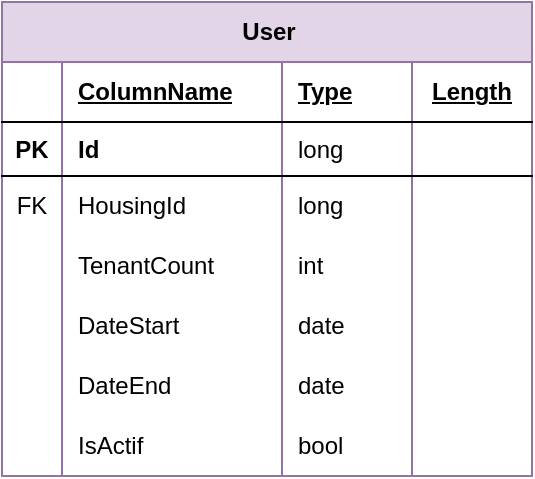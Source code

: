 <mxfile version="22.0.0" type="device">
  <diagram id="R2lEEEUBdFMjLlhIrx00" name="Page-1">
    <mxGraphModel dx="1594" dy="2182" grid="0" gridSize="10" guides="1" tooltips="1" connect="1" arrows="1" fold="1" page="1" pageScale="1" pageWidth="850" pageHeight="1100" background="none" math="0" shadow="0" extFonts="Permanent Marker^https://fonts.googleapis.com/css?family=Permanent+Marker">
      <root>
        <mxCell id="0" />
        <mxCell id="1" parent="0" />
        <mxCell id="c0YyKidaYKN-tbEaieyc-1" value="User" style="shape=table;startSize=30;container=1;collapsible=1;childLayout=tableLayout;fixedRows=1;rowLines=0;fontStyle=1;align=center;resizeLast=1;html=1;fillColor=#e1d5e7;strokeColor=#9673a6;shadow=0;swimlaneLine=1;" vertex="1" parent="1">
          <mxGeometry x="380" y="-480" width="265" height="237" as="geometry" />
        </mxCell>
        <mxCell id="c0YyKidaYKN-tbEaieyc-2" style="shape=tableRow;horizontal=0;startSize=0;swimlaneHead=0;swimlaneBody=0;fillColor=none;collapsible=0;dropTarget=0;points=[[0,0.5],[1,0.5]];portConstraint=eastwest;top=0;left=0;right=0;bottom=1;" vertex="1" parent="c0YyKidaYKN-tbEaieyc-1">
          <mxGeometry y="30" width="265" height="30" as="geometry" />
        </mxCell>
        <mxCell id="c0YyKidaYKN-tbEaieyc-3" style="shape=partialRectangle;connectable=0;fillColor=none;top=0;left=0;bottom=0;right=0;fontStyle=1;overflow=hidden;whiteSpace=wrap;html=1;" vertex="1" parent="c0YyKidaYKN-tbEaieyc-2">
          <mxGeometry width="30" height="30" as="geometry">
            <mxRectangle width="30" height="30" as="alternateBounds" />
          </mxGeometry>
        </mxCell>
        <mxCell id="c0YyKidaYKN-tbEaieyc-4" value="ColumnName" style="shape=partialRectangle;connectable=0;fillColor=none;top=0;left=0;bottom=0;right=0;align=left;spacingLeft=6;fontStyle=5;overflow=hidden;whiteSpace=wrap;html=1;" vertex="1" parent="c0YyKidaYKN-tbEaieyc-2">
          <mxGeometry x="30" width="110.0" height="30" as="geometry">
            <mxRectangle width="110.0" height="30" as="alternateBounds" />
          </mxGeometry>
        </mxCell>
        <mxCell id="c0YyKidaYKN-tbEaieyc-5" value="Type" style="shape=partialRectangle;connectable=0;fillColor=none;top=0;left=0;bottom=0;right=0;align=left;spacingLeft=6;fontStyle=5;overflow=hidden;whiteSpace=wrap;html=1;" vertex="1" parent="c0YyKidaYKN-tbEaieyc-2">
          <mxGeometry x="140.0" width="65.0" height="30" as="geometry">
            <mxRectangle width="65.0" height="30" as="alternateBounds" />
          </mxGeometry>
        </mxCell>
        <mxCell id="c0YyKidaYKN-tbEaieyc-6" value="Length" style="shape=partialRectangle;connectable=0;fillColor=none;top=0;left=0;bottom=0;right=0;align=center;spacingLeft=0;fontStyle=5;overflow=hidden;whiteSpace=wrap;html=1;" vertex="1" parent="c0YyKidaYKN-tbEaieyc-2">
          <mxGeometry x="205" width="60" height="30" as="geometry">
            <mxRectangle width="60" height="30" as="alternateBounds" />
          </mxGeometry>
        </mxCell>
        <mxCell id="c0YyKidaYKN-tbEaieyc-7" value="" style="shape=tableRow;horizontal=0;startSize=0;swimlaneHead=0;swimlaneBody=0;fillColor=none;collapsible=0;dropTarget=0;points=[[0,0.5],[1,0.5]];portConstraint=eastwest;top=0;left=0;right=0;bottom=1;" vertex="1" parent="c0YyKidaYKN-tbEaieyc-1">
          <mxGeometry y="60" width="265" height="27" as="geometry" />
        </mxCell>
        <mxCell id="c0YyKidaYKN-tbEaieyc-8" value="PK" style="shape=partialRectangle;connectable=0;fillColor=none;top=0;left=0;bottom=0;right=0;fontStyle=1;overflow=hidden;whiteSpace=wrap;html=1;" vertex="1" parent="c0YyKidaYKN-tbEaieyc-7">
          <mxGeometry width="30" height="27" as="geometry">
            <mxRectangle width="30" height="27" as="alternateBounds" />
          </mxGeometry>
        </mxCell>
        <mxCell id="c0YyKidaYKN-tbEaieyc-9" value="Id" style="shape=partialRectangle;connectable=0;fillColor=none;top=0;left=0;bottom=0;right=0;align=left;spacingLeft=6;fontStyle=1;overflow=hidden;whiteSpace=wrap;html=1;" vertex="1" parent="c0YyKidaYKN-tbEaieyc-7">
          <mxGeometry x="30" width="110.0" height="27" as="geometry">
            <mxRectangle width="110.0" height="27" as="alternateBounds" />
          </mxGeometry>
        </mxCell>
        <mxCell id="c0YyKidaYKN-tbEaieyc-10" value="long" style="shape=partialRectangle;connectable=0;fillColor=none;top=0;left=0;bottom=0;right=0;align=left;spacingLeft=6;fontStyle=0;overflow=hidden;whiteSpace=wrap;html=1;" vertex="1" parent="c0YyKidaYKN-tbEaieyc-7">
          <mxGeometry x="140.0" width="65.0" height="27" as="geometry">
            <mxRectangle width="65.0" height="27" as="alternateBounds" />
          </mxGeometry>
        </mxCell>
        <mxCell id="c0YyKidaYKN-tbEaieyc-11" style="shape=partialRectangle;connectable=0;fillColor=none;top=0;left=0;bottom=0;right=0;align=left;spacingLeft=0;fontStyle=5;overflow=hidden;whiteSpace=wrap;html=1;" vertex="1" parent="c0YyKidaYKN-tbEaieyc-7">
          <mxGeometry x="205" width="60" height="27" as="geometry">
            <mxRectangle width="60" height="27" as="alternateBounds" />
          </mxGeometry>
        </mxCell>
        <mxCell id="c0YyKidaYKN-tbEaieyc-12" value="" style="shape=tableRow;horizontal=0;startSize=0;swimlaneHead=0;swimlaneBody=0;fillColor=none;collapsible=0;dropTarget=0;points=[[0,0.5],[1,0.5]];portConstraint=eastwest;top=0;left=0;right=0;bottom=0;" vertex="1" parent="c0YyKidaYKN-tbEaieyc-1">
          <mxGeometry y="87" width="265" height="30" as="geometry" />
        </mxCell>
        <mxCell id="c0YyKidaYKN-tbEaieyc-13" value="FK" style="shape=partialRectangle;connectable=0;fillColor=none;top=0;left=0;bottom=0;right=0;editable=1;overflow=hidden;whiteSpace=wrap;html=1;" vertex="1" parent="c0YyKidaYKN-tbEaieyc-12">
          <mxGeometry width="30" height="30" as="geometry">
            <mxRectangle width="30" height="30" as="alternateBounds" />
          </mxGeometry>
        </mxCell>
        <mxCell id="c0YyKidaYKN-tbEaieyc-14" value="HousingId" style="shape=partialRectangle;connectable=0;fillColor=none;top=0;left=0;bottom=0;right=0;align=left;spacingLeft=6;overflow=hidden;whiteSpace=wrap;html=1;" vertex="1" parent="c0YyKidaYKN-tbEaieyc-12">
          <mxGeometry x="30" width="110.0" height="30" as="geometry">
            <mxRectangle width="110.0" height="30" as="alternateBounds" />
          </mxGeometry>
        </mxCell>
        <mxCell id="c0YyKidaYKN-tbEaieyc-15" value="long" style="shape=partialRectangle;connectable=0;fillColor=none;top=0;left=0;bottom=0;right=0;align=left;spacingLeft=6;overflow=hidden;whiteSpace=wrap;html=1;" vertex="1" parent="c0YyKidaYKN-tbEaieyc-12">
          <mxGeometry x="140.0" width="65.0" height="30" as="geometry">
            <mxRectangle width="65.0" height="30" as="alternateBounds" />
          </mxGeometry>
        </mxCell>
        <mxCell id="c0YyKidaYKN-tbEaieyc-16" value="" style="shape=partialRectangle;connectable=0;fillColor=none;top=0;left=0;bottom=0;right=0;align=center;spacingLeft=0;overflow=hidden;whiteSpace=wrap;html=1;" vertex="1" parent="c0YyKidaYKN-tbEaieyc-12">
          <mxGeometry x="205" width="60" height="30" as="geometry">
            <mxRectangle width="60" height="30" as="alternateBounds" />
          </mxGeometry>
        </mxCell>
        <mxCell id="c0YyKidaYKN-tbEaieyc-17" style="shape=tableRow;horizontal=0;startSize=0;swimlaneHead=0;swimlaneBody=0;fillColor=none;collapsible=0;dropTarget=0;points=[[0,0.5],[1,0.5]];portConstraint=eastwest;top=0;left=0;right=0;bottom=0;" vertex="1" parent="c0YyKidaYKN-tbEaieyc-1">
          <mxGeometry y="117" width="265" height="30" as="geometry" />
        </mxCell>
        <mxCell id="c0YyKidaYKN-tbEaieyc-18" style="shape=partialRectangle;connectable=0;fillColor=none;top=0;left=0;bottom=0;right=0;editable=1;overflow=hidden;whiteSpace=wrap;html=1;" vertex="1" parent="c0YyKidaYKN-tbEaieyc-17">
          <mxGeometry width="30" height="30" as="geometry">
            <mxRectangle width="30" height="30" as="alternateBounds" />
          </mxGeometry>
        </mxCell>
        <mxCell id="c0YyKidaYKN-tbEaieyc-19" value="TenantCount" style="shape=partialRectangle;connectable=0;fillColor=none;top=0;left=0;bottom=0;right=0;align=left;spacingLeft=6;overflow=hidden;whiteSpace=wrap;html=1;" vertex="1" parent="c0YyKidaYKN-tbEaieyc-17">
          <mxGeometry x="30" width="110.0" height="30" as="geometry">
            <mxRectangle width="110.0" height="30" as="alternateBounds" />
          </mxGeometry>
        </mxCell>
        <mxCell id="c0YyKidaYKN-tbEaieyc-20" value="int" style="shape=partialRectangle;connectable=0;fillColor=none;top=0;left=0;bottom=0;right=0;align=left;spacingLeft=6;overflow=hidden;whiteSpace=wrap;html=1;" vertex="1" parent="c0YyKidaYKN-tbEaieyc-17">
          <mxGeometry x="140.0" width="65.0" height="30" as="geometry">
            <mxRectangle width="65.0" height="30" as="alternateBounds" />
          </mxGeometry>
        </mxCell>
        <mxCell id="c0YyKidaYKN-tbEaieyc-21" value="" style="shape=partialRectangle;connectable=0;fillColor=none;top=0;left=0;bottom=0;right=0;align=center;spacingLeft=0;overflow=hidden;whiteSpace=wrap;html=1;" vertex="1" parent="c0YyKidaYKN-tbEaieyc-17">
          <mxGeometry x="205" width="60" height="30" as="geometry">
            <mxRectangle width="60" height="30" as="alternateBounds" />
          </mxGeometry>
        </mxCell>
        <mxCell id="c0YyKidaYKN-tbEaieyc-22" style="shape=tableRow;horizontal=0;startSize=0;swimlaneHead=0;swimlaneBody=0;fillColor=none;collapsible=0;dropTarget=0;points=[[0,0.5],[1,0.5]];portConstraint=eastwest;top=0;left=0;right=0;bottom=0;" vertex="1" parent="c0YyKidaYKN-tbEaieyc-1">
          <mxGeometry y="147" width="265" height="30" as="geometry" />
        </mxCell>
        <mxCell id="c0YyKidaYKN-tbEaieyc-23" style="shape=partialRectangle;connectable=0;fillColor=none;top=0;left=0;bottom=0;right=0;editable=1;overflow=hidden;whiteSpace=wrap;html=1;" vertex="1" parent="c0YyKidaYKN-tbEaieyc-22">
          <mxGeometry width="30" height="30" as="geometry">
            <mxRectangle width="30" height="30" as="alternateBounds" />
          </mxGeometry>
        </mxCell>
        <mxCell id="c0YyKidaYKN-tbEaieyc-24" value="DateStart" style="shape=partialRectangle;connectable=0;fillColor=none;top=0;left=0;bottom=0;right=0;align=left;spacingLeft=6;overflow=hidden;whiteSpace=wrap;html=1;" vertex="1" parent="c0YyKidaYKN-tbEaieyc-22">
          <mxGeometry x="30" width="110.0" height="30" as="geometry">
            <mxRectangle width="110.0" height="30" as="alternateBounds" />
          </mxGeometry>
        </mxCell>
        <mxCell id="c0YyKidaYKN-tbEaieyc-25" value="date" style="shape=partialRectangle;connectable=0;fillColor=none;top=0;left=0;bottom=0;right=0;align=left;spacingLeft=6;overflow=hidden;whiteSpace=wrap;html=1;" vertex="1" parent="c0YyKidaYKN-tbEaieyc-22">
          <mxGeometry x="140.0" width="65.0" height="30" as="geometry">
            <mxRectangle width="65.0" height="30" as="alternateBounds" />
          </mxGeometry>
        </mxCell>
        <mxCell id="c0YyKidaYKN-tbEaieyc-26" style="shape=partialRectangle;connectable=0;fillColor=none;top=0;left=0;bottom=0;right=0;align=center;spacingLeft=0;overflow=hidden;whiteSpace=wrap;html=1;" vertex="1" parent="c0YyKidaYKN-tbEaieyc-22">
          <mxGeometry x="205" width="60" height="30" as="geometry">
            <mxRectangle width="60" height="30" as="alternateBounds" />
          </mxGeometry>
        </mxCell>
        <mxCell id="c0YyKidaYKN-tbEaieyc-27" style="shape=tableRow;horizontal=0;startSize=0;swimlaneHead=0;swimlaneBody=0;fillColor=none;collapsible=0;dropTarget=0;points=[[0,0.5],[1,0.5]];portConstraint=eastwest;top=0;left=0;right=0;bottom=0;" vertex="1" parent="c0YyKidaYKN-tbEaieyc-1">
          <mxGeometry y="177" width="265" height="30" as="geometry" />
        </mxCell>
        <mxCell id="c0YyKidaYKN-tbEaieyc-28" style="shape=partialRectangle;connectable=0;fillColor=none;top=0;left=0;bottom=0;right=0;editable=1;overflow=hidden;whiteSpace=wrap;html=1;" vertex="1" parent="c0YyKidaYKN-tbEaieyc-27">
          <mxGeometry width="30" height="30" as="geometry">
            <mxRectangle width="30" height="30" as="alternateBounds" />
          </mxGeometry>
        </mxCell>
        <mxCell id="c0YyKidaYKN-tbEaieyc-29" value="DateEnd" style="shape=partialRectangle;connectable=0;fillColor=none;top=0;left=0;bottom=0;right=0;align=left;spacingLeft=6;overflow=hidden;whiteSpace=wrap;html=1;" vertex="1" parent="c0YyKidaYKN-tbEaieyc-27">
          <mxGeometry x="30" width="110.0" height="30" as="geometry">
            <mxRectangle width="110.0" height="30" as="alternateBounds" />
          </mxGeometry>
        </mxCell>
        <mxCell id="c0YyKidaYKN-tbEaieyc-30" value="date" style="shape=partialRectangle;connectable=0;fillColor=none;top=0;left=0;bottom=0;right=0;align=left;spacingLeft=6;overflow=hidden;whiteSpace=wrap;html=1;" vertex="1" parent="c0YyKidaYKN-tbEaieyc-27">
          <mxGeometry x="140.0" width="65.0" height="30" as="geometry">
            <mxRectangle width="65.0" height="30" as="alternateBounds" />
          </mxGeometry>
        </mxCell>
        <mxCell id="c0YyKidaYKN-tbEaieyc-31" value="" style="shape=partialRectangle;connectable=0;fillColor=none;top=0;left=0;bottom=0;right=0;align=center;spacingLeft=0;overflow=hidden;whiteSpace=wrap;html=1;" vertex="1" parent="c0YyKidaYKN-tbEaieyc-27">
          <mxGeometry x="205" width="60" height="30" as="geometry">
            <mxRectangle width="60" height="30" as="alternateBounds" />
          </mxGeometry>
        </mxCell>
        <mxCell id="c0YyKidaYKN-tbEaieyc-32" style="shape=tableRow;horizontal=0;startSize=0;swimlaneHead=0;swimlaneBody=0;fillColor=none;collapsible=0;dropTarget=0;points=[[0,0.5],[1,0.5]];portConstraint=eastwest;top=0;left=0;right=0;bottom=0;" vertex="1" parent="c0YyKidaYKN-tbEaieyc-1">
          <mxGeometry y="207" width="265" height="30" as="geometry" />
        </mxCell>
        <mxCell id="c0YyKidaYKN-tbEaieyc-33" style="shape=partialRectangle;connectable=0;fillColor=none;top=0;left=0;bottom=0;right=0;editable=1;overflow=hidden;whiteSpace=wrap;html=1;" vertex="1" parent="c0YyKidaYKN-tbEaieyc-32">
          <mxGeometry width="30" height="30" as="geometry">
            <mxRectangle width="30" height="30" as="alternateBounds" />
          </mxGeometry>
        </mxCell>
        <mxCell id="c0YyKidaYKN-tbEaieyc-34" value="IsActif" style="shape=partialRectangle;connectable=0;fillColor=none;top=0;left=0;bottom=0;right=0;align=left;spacingLeft=6;overflow=hidden;whiteSpace=wrap;html=1;" vertex="1" parent="c0YyKidaYKN-tbEaieyc-32">
          <mxGeometry x="30" width="110.0" height="30" as="geometry">
            <mxRectangle width="110.0" height="30" as="alternateBounds" />
          </mxGeometry>
        </mxCell>
        <mxCell id="c0YyKidaYKN-tbEaieyc-35" value="bool" style="shape=partialRectangle;connectable=0;fillColor=none;top=0;left=0;bottom=0;right=0;align=left;spacingLeft=6;overflow=hidden;whiteSpace=wrap;html=1;" vertex="1" parent="c0YyKidaYKN-tbEaieyc-32">
          <mxGeometry x="140.0" width="65.0" height="30" as="geometry">
            <mxRectangle width="65.0" height="30" as="alternateBounds" />
          </mxGeometry>
        </mxCell>
        <mxCell id="c0YyKidaYKN-tbEaieyc-36" style="shape=partialRectangle;connectable=0;fillColor=none;top=0;left=0;bottom=0;right=0;align=center;spacingLeft=0;overflow=hidden;whiteSpace=wrap;html=1;" vertex="1" parent="c0YyKidaYKN-tbEaieyc-32">
          <mxGeometry x="205" width="60" height="30" as="geometry">
            <mxRectangle width="60" height="30" as="alternateBounds" />
          </mxGeometry>
        </mxCell>
      </root>
    </mxGraphModel>
  </diagram>
</mxfile>
